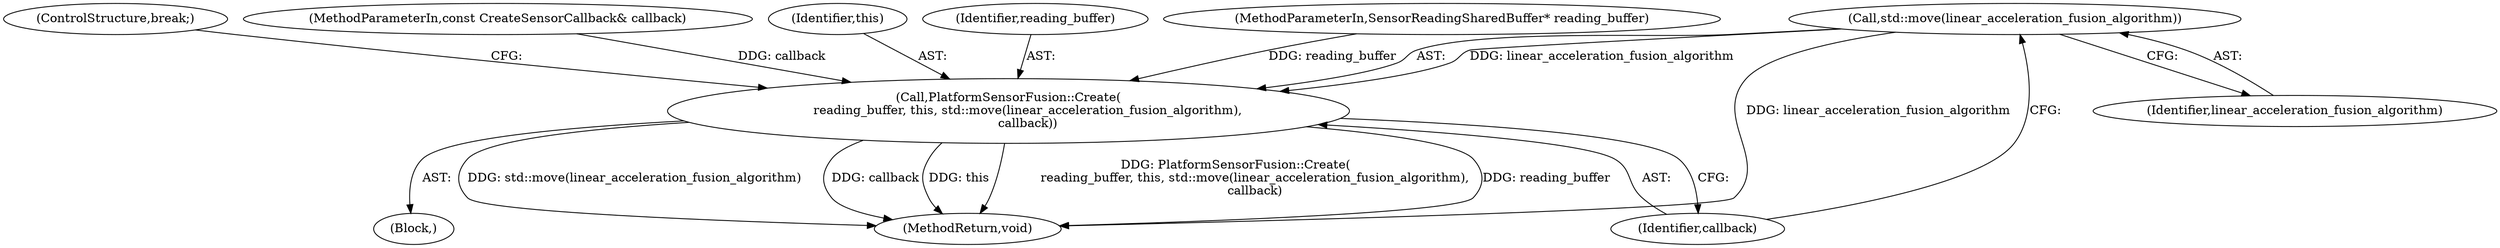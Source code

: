 digraph "0_Chrome_c0c8978849ac57e4ecd613ddc8ff7852a2054734_28@API" {
"1000122" [label="(Call,std::move(linear_acceleration_fusion_algorithm))"];
"1000119" [label="(Call,PlatformSensorFusion::Create(\n          reading_buffer, this, std::move(linear_acceleration_fusion_algorithm),\n          callback))"];
"1000102" [label="(MethodParameterIn,SensorReadingSharedBuffer* reading_buffer)"];
"1000124" [label="(Identifier,callback)"];
"1000125" [label="(ControlStructure,break;)"];
"1000122" [label="(Call,std::move(linear_acceleration_fusion_algorithm))"];
"1000119" [label="(Call,PlatformSensorFusion::Create(\n          reading_buffer, this, std::move(linear_acceleration_fusion_algorithm),\n          callback))"];
"1000103" [label="(MethodParameterIn,const CreateSensorCallback& callback)"];
"1000146" [label="(MethodReturn,void)"];
"1000121" [label="(Identifier,this)"];
"1000120" [label="(Identifier,reading_buffer)"];
"1000118" [label="(Block,)"];
"1000123" [label="(Identifier,linear_acceleration_fusion_algorithm)"];
"1000122" -> "1000119"  [label="AST: "];
"1000122" -> "1000123"  [label="CFG: "];
"1000123" -> "1000122"  [label="AST: "];
"1000124" -> "1000122"  [label="CFG: "];
"1000122" -> "1000146"  [label="DDG: linear_acceleration_fusion_algorithm"];
"1000122" -> "1000119"  [label="DDG: linear_acceleration_fusion_algorithm"];
"1000119" -> "1000118"  [label="AST: "];
"1000119" -> "1000124"  [label="CFG: "];
"1000120" -> "1000119"  [label="AST: "];
"1000121" -> "1000119"  [label="AST: "];
"1000124" -> "1000119"  [label="AST: "];
"1000125" -> "1000119"  [label="CFG: "];
"1000119" -> "1000146"  [label="DDG: this"];
"1000119" -> "1000146"  [label="DDG: PlatformSensorFusion::Create(\n          reading_buffer, this, std::move(linear_acceleration_fusion_algorithm),\n          callback)"];
"1000119" -> "1000146"  [label="DDG: reading_buffer"];
"1000119" -> "1000146"  [label="DDG: std::move(linear_acceleration_fusion_algorithm)"];
"1000119" -> "1000146"  [label="DDG: callback"];
"1000102" -> "1000119"  [label="DDG: reading_buffer"];
"1000103" -> "1000119"  [label="DDG: callback"];
}
